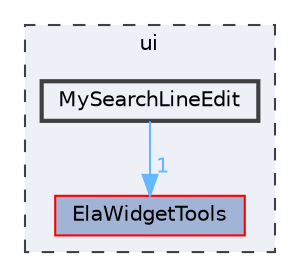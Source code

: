 digraph "MySearchLineEdit"
{
 // LATEX_PDF_SIZE
  bgcolor="transparent";
  edge [fontname=Helvetica,fontsize=10,labelfontname=Helvetica,labelfontsize=10];
  node [fontname=Helvetica,fontsize=10,shape=box,height=0.2,width=0.4];
  compound=true
  subgraph clusterdir_1788f8309b1a812dcb800a185471cf6c {
    graph [ bgcolor="#edf0f7", pencolor="grey25", label="ui", fontname=Helvetica,fontsize=10 style="filled,dashed", URL="dir_1788f8309b1a812dcb800a185471cf6c.html",tooltip=""]
  dir_c41e0d0e814e23de337c335e201650d3 [label="ElaWidgetTools", fillcolor="#a2b4d6", color="red", style="filled", URL="dir_c41e0d0e814e23de337c335e201650d3.html",tooltip=""];
  dir_f72ad77267ed58e963da253192a0fe4e [label="MySearchLineEdit", fillcolor="#edf0f7", color="grey25", style="filled,bold", URL="dir_f72ad77267ed58e963da253192a0fe4e.html",tooltip=""];
  }
  dir_f72ad77267ed58e963da253192a0fe4e->dir_c41e0d0e814e23de337c335e201650d3 [headlabel="1", labeldistance=1.5 headhref="dir_000263_000086.html" href="dir_000263_000086.html" color="steelblue1" fontcolor="steelblue1"];
}
